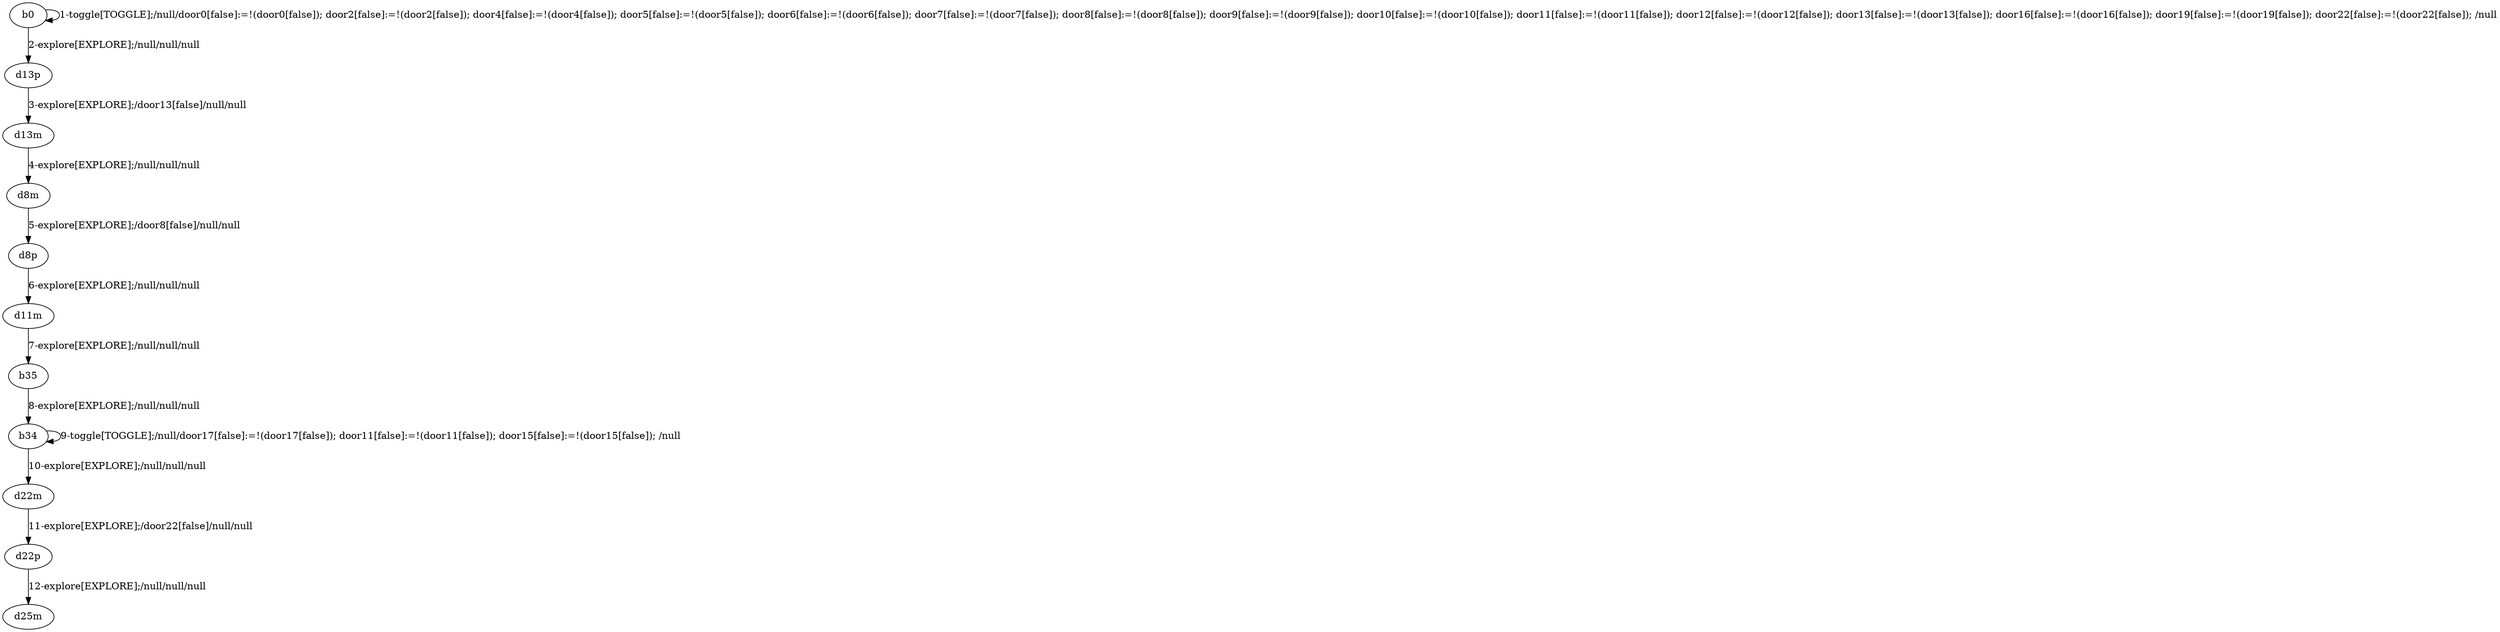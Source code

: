# Total number of goals covered by this test: 1
# b34 --> d22m

digraph g {
"b0" -> "b0" [label = "1-toggle[TOGGLE];/null/door0[false]:=!(door0[false]); door2[false]:=!(door2[false]); door4[false]:=!(door4[false]); door5[false]:=!(door5[false]); door6[false]:=!(door6[false]); door7[false]:=!(door7[false]); door8[false]:=!(door8[false]); door9[false]:=!(door9[false]); door10[false]:=!(door10[false]); door11[false]:=!(door11[false]); door12[false]:=!(door12[false]); door13[false]:=!(door13[false]); door16[false]:=!(door16[false]); door19[false]:=!(door19[false]); door22[false]:=!(door22[false]); /null"];
"b0" -> "d13p" [label = "2-explore[EXPLORE];/null/null/null"];
"d13p" -> "d13m" [label = "3-explore[EXPLORE];/door13[false]/null/null"];
"d13m" -> "d8m" [label = "4-explore[EXPLORE];/null/null/null"];
"d8m" -> "d8p" [label = "5-explore[EXPLORE];/door8[false]/null/null"];
"d8p" -> "d11m" [label = "6-explore[EXPLORE];/null/null/null"];
"d11m" -> "b35" [label = "7-explore[EXPLORE];/null/null/null"];
"b35" -> "b34" [label = "8-explore[EXPLORE];/null/null/null"];
"b34" -> "b34" [label = "9-toggle[TOGGLE];/null/door17[false]:=!(door17[false]); door11[false]:=!(door11[false]); door15[false]:=!(door15[false]); /null"];
"b34" -> "d22m" [label = "10-explore[EXPLORE];/null/null/null"];
"d22m" -> "d22p" [label = "11-explore[EXPLORE];/door22[false]/null/null"];
"d22p" -> "d25m" [label = "12-explore[EXPLORE];/null/null/null"];
}